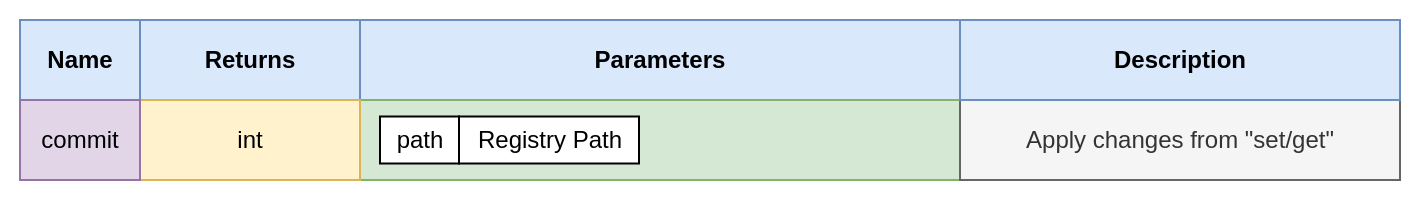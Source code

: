 <mxfile>
    <diagram id="fjN8D4Odn0497USpxgly" name="Page-1">
        <mxGraphModel dx="1051" dy="1609" grid="1" gridSize="10" guides="1" tooltips="1" connect="1" arrows="1" fold="1" page="1" pageScale="1" pageWidth="1169" pageHeight="827" background="#ffffff" math="0" shadow="0">
            <root>
                <mxCell id="0"/>
                <mxCell id="1" parent="0"/>
                <mxCell id="540" value="" style="rounded=0;whiteSpace=wrap;html=1;strokeColor=none;" vertex="1" parent="1">
                    <mxGeometry x="30" y="-810" width="710" height="100" as="geometry"/>
                </mxCell>
                <mxCell id="196" value="&lt;b&gt;Name&lt;/b&gt;" style="rounded=0;whiteSpace=wrap;html=1;align=center;fillColor=#dae8fc;strokeColor=#6c8ebf;" parent="1" vertex="1">
                    <mxGeometry x="40" y="-800" width="60" height="40" as="geometry"/>
                </mxCell>
                <mxCell id="501" value="&lt;b&gt;Parameters&lt;/b&gt;" style="rounded=0;whiteSpace=wrap;html=1;align=center;fillColor=#dae8fc;strokeColor=#6c8ebf;" parent="1" vertex="1">
                    <mxGeometry x="210" y="-800" width="300" height="40" as="geometry"/>
                </mxCell>
                <mxCell id="502" value="&lt;b&gt;Returns&lt;/b&gt;" style="rounded=0;whiteSpace=wrap;html=1;align=center;fillColor=#dae8fc;strokeColor=#6c8ebf;" parent="1" vertex="1">
                    <mxGeometry x="100" y="-800" width="110" height="40" as="geometry"/>
                </mxCell>
                <mxCell id="508" value="" style="rounded=0;whiteSpace=wrap;html=1;fillColor=#d5e8d4;strokeColor=#82b366;" parent="1" vertex="1">
                    <mxGeometry x="210" y="-760" width="300" height="40" as="geometry"/>
                </mxCell>
                <mxCell id="516" value="Apply changes from &quot;set/get&quot;" style="rounded=0;whiteSpace=wrap;html=1;fillColor=#f5f5f5;strokeColor=#666666;fontColor=#333333;" parent="1" vertex="1">
                    <mxGeometry x="510" y="-760" width="220" height="40" as="geometry"/>
                </mxCell>
                <mxCell id="422" value="int" style="rounded=0;whiteSpace=wrap;html=1;fillColor=#fff2cc;strokeColor=#d6b656;" parent="1" vertex="1">
                    <mxGeometry x="100" y="-760" width="110" height="40" as="geometry"/>
                </mxCell>
                <mxCell id="439" value="commit" style="rounded=0;whiteSpace=wrap;html=1;fillColor=#e1d5e7;strokeColor=#9673a6;" parent="1" vertex="1">
                    <mxGeometry x="40" y="-760" width="60" height="40" as="geometry"/>
                </mxCell>
                <mxCell id="503" value="&lt;b&gt;Description&lt;/b&gt;" style="rounded=0;whiteSpace=wrap;html=1;align=center;fillColor=#dae8fc;strokeColor=#6c8ebf;" parent="1" vertex="1">
                    <mxGeometry x="510" y="-800" width="220" height="40" as="geometry"/>
                </mxCell>
                <mxCell id="538" value="path" style="rounded=0;whiteSpace=wrap;html=1;" parent="1" vertex="1">
                    <mxGeometry x="220" y="-751.75" width="39.5" height="23.5" as="geometry"/>
                </mxCell>
                <mxCell id="539" value="Registry Path" style="rounded=0;whiteSpace=wrap;html=1;" parent="1" vertex="1">
                    <mxGeometry x="259.5" y="-751.75" width="90" height="23.5" as="geometry"/>
                </mxCell>
            </root>
        </mxGraphModel>
    </diagram>
</mxfile>